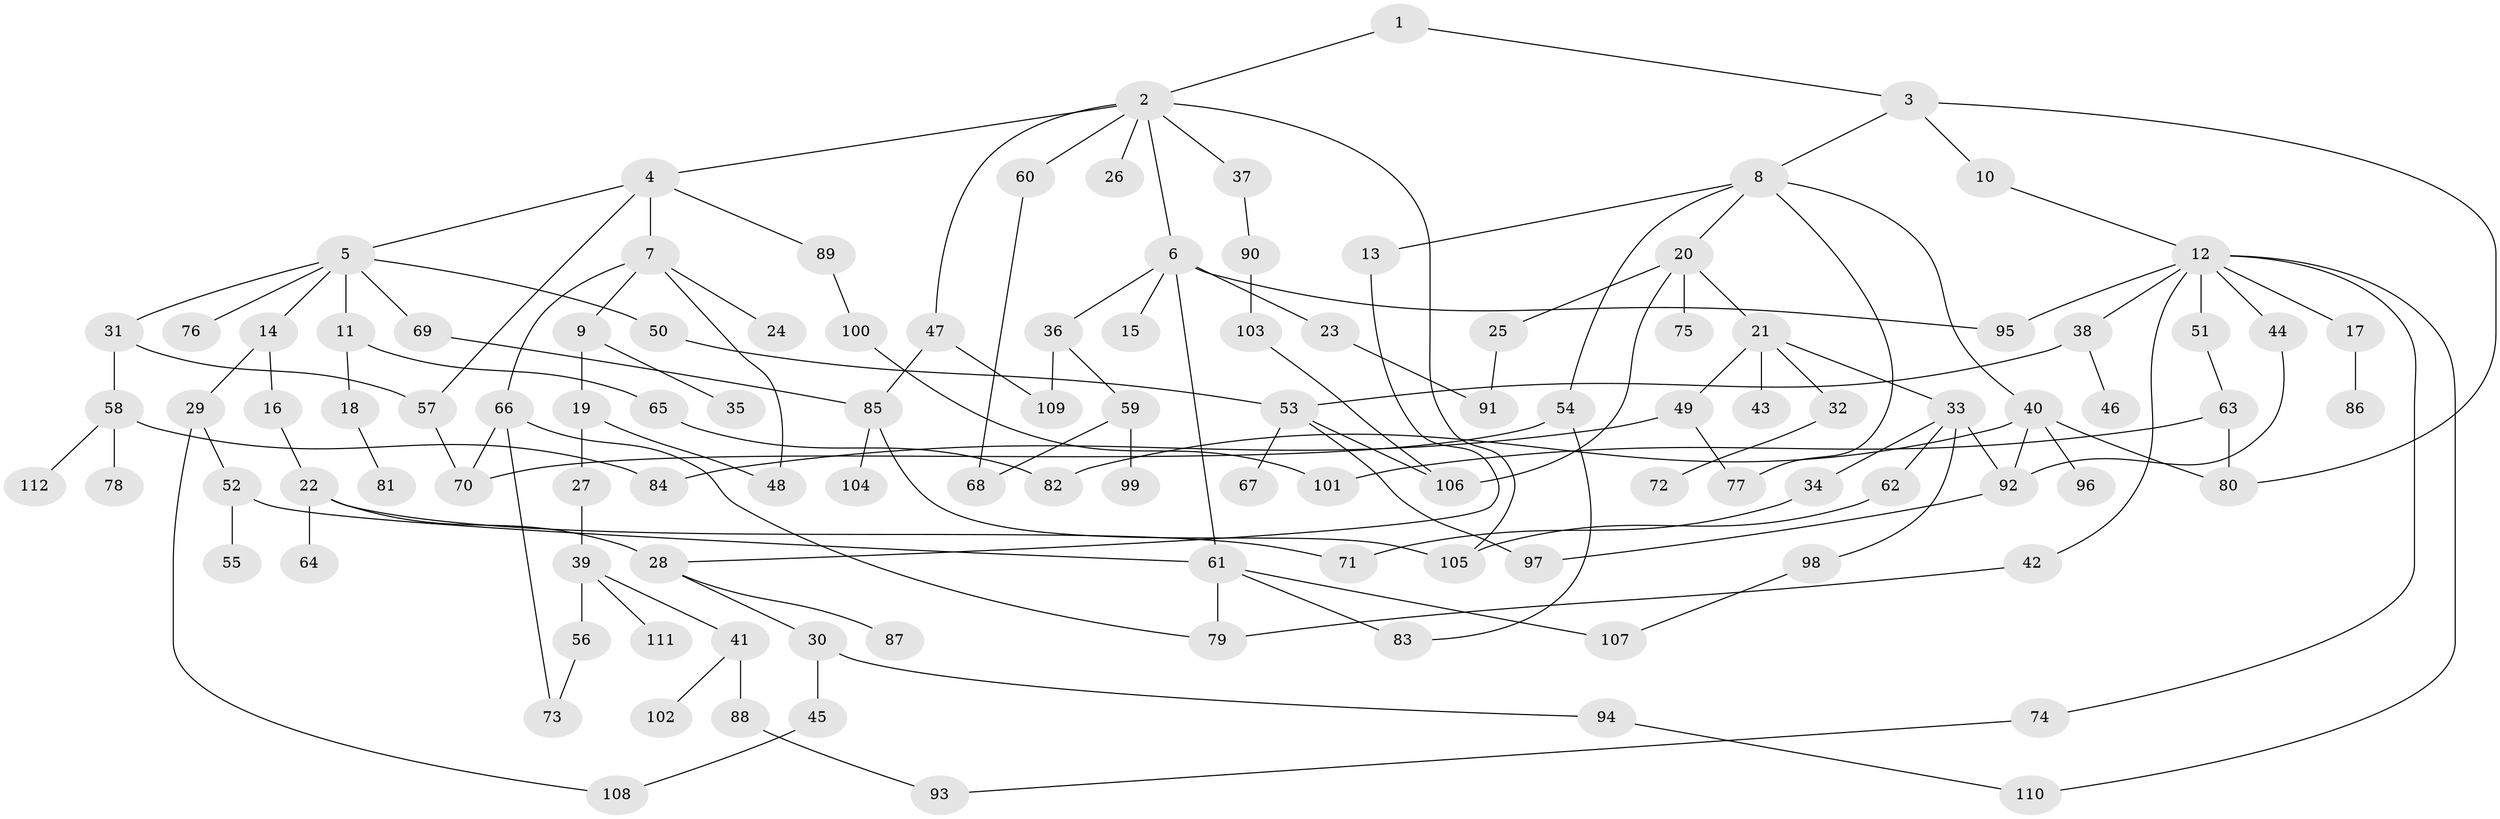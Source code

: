 // coarse degree distribution, {2: 0.3561643835616438, 11: 0.0136986301369863, 4: 0.0958904109589041, 8: 0.0136986301369863, 5: 0.0821917808219178, 6: 0.0410958904109589, 3: 0.1917808219178082, 9: 0.0136986301369863, 1: 0.1917808219178082}
// Generated by graph-tools (version 1.1) at 2025/41/03/06/25 10:41:27]
// undirected, 112 vertices, 145 edges
graph export_dot {
graph [start="1"]
  node [color=gray90,style=filled];
  1;
  2;
  3;
  4;
  5;
  6;
  7;
  8;
  9;
  10;
  11;
  12;
  13;
  14;
  15;
  16;
  17;
  18;
  19;
  20;
  21;
  22;
  23;
  24;
  25;
  26;
  27;
  28;
  29;
  30;
  31;
  32;
  33;
  34;
  35;
  36;
  37;
  38;
  39;
  40;
  41;
  42;
  43;
  44;
  45;
  46;
  47;
  48;
  49;
  50;
  51;
  52;
  53;
  54;
  55;
  56;
  57;
  58;
  59;
  60;
  61;
  62;
  63;
  64;
  65;
  66;
  67;
  68;
  69;
  70;
  71;
  72;
  73;
  74;
  75;
  76;
  77;
  78;
  79;
  80;
  81;
  82;
  83;
  84;
  85;
  86;
  87;
  88;
  89;
  90;
  91;
  92;
  93;
  94;
  95;
  96;
  97;
  98;
  99;
  100;
  101;
  102;
  103;
  104;
  105;
  106;
  107;
  108;
  109;
  110;
  111;
  112;
  1 -- 2;
  1 -- 3;
  2 -- 4;
  2 -- 6;
  2 -- 26;
  2 -- 37;
  2 -- 47;
  2 -- 60;
  2 -- 105;
  3 -- 8;
  3 -- 10;
  3 -- 80;
  4 -- 5;
  4 -- 7;
  4 -- 57;
  4 -- 89;
  5 -- 11;
  5 -- 14;
  5 -- 31;
  5 -- 50;
  5 -- 69;
  5 -- 76;
  6 -- 15;
  6 -- 23;
  6 -- 36;
  6 -- 61;
  6 -- 95;
  7 -- 9;
  7 -- 24;
  7 -- 66;
  7 -- 48;
  8 -- 13;
  8 -- 20;
  8 -- 40;
  8 -- 54;
  8 -- 77;
  9 -- 19;
  9 -- 35;
  10 -- 12;
  11 -- 18;
  11 -- 65;
  12 -- 17;
  12 -- 38;
  12 -- 42;
  12 -- 44;
  12 -- 51;
  12 -- 74;
  12 -- 95;
  12 -- 110;
  13 -- 28;
  14 -- 16;
  14 -- 29;
  16 -- 22;
  17 -- 86;
  18 -- 81;
  19 -- 27;
  19 -- 48;
  20 -- 21;
  20 -- 25;
  20 -- 75;
  20 -- 106;
  21 -- 32;
  21 -- 33;
  21 -- 43;
  21 -- 49;
  22 -- 28;
  22 -- 64;
  22 -- 71;
  23 -- 91;
  25 -- 91;
  27 -- 39;
  28 -- 30;
  28 -- 87;
  29 -- 52;
  29 -- 108;
  30 -- 45;
  30 -- 94;
  31 -- 58;
  31 -- 57;
  32 -- 72;
  33 -- 34;
  33 -- 62;
  33 -- 98;
  33 -- 92;
  34 -- 71;
  36 -- 59;
  36 -- 109;
  37 -- 90;
  38 -- 46;
  38 -- 53;
  39 -- 41;
  39 -- 56;
  39 -- 111;
  40 -- 82;
  40 -- 96;
  40 -- 80;
  40 -- 92;
  41 -- 88;
  41 -- 102;
  42 -- 79;
  44 -- 92;
  45 -- 108;
  47 -- 85;
  47 -- 109;
  49 -- 77;
  49 -- 84;
  50 -- 53;
  51 -- 63;
  52 -- 55;
  52 -- 61;
  53 -- 67;
  53 -- 97;
  53 -- 106;
  54 -- 83;
  54 -- 70;
  56 -- 73;
  57 -- 70;
  58 -- 78;
  58 -- 84;
  58 -- 112;
  59 -- 68;
  59 -- 99;
  60 -- 68;
  61 -- 107;
  61 -- 79;
  61 -- 83;
  62 -- 105;
  63 -- 101;
  63 -- 80;
  65 -- 82;
  66 -- 73;
  66 -- 70;
  66 -- 79;
  69 -- 85;
  74 -- 93;
  85 -- 104;
  85 -- 105;
  88 -- 93;
  89 -- 100;
  90 -- 103;
  92 -- 97;
  94 -- 110;
  98 -- 107;
  100 -- 101;
  103 -- 106;
}
